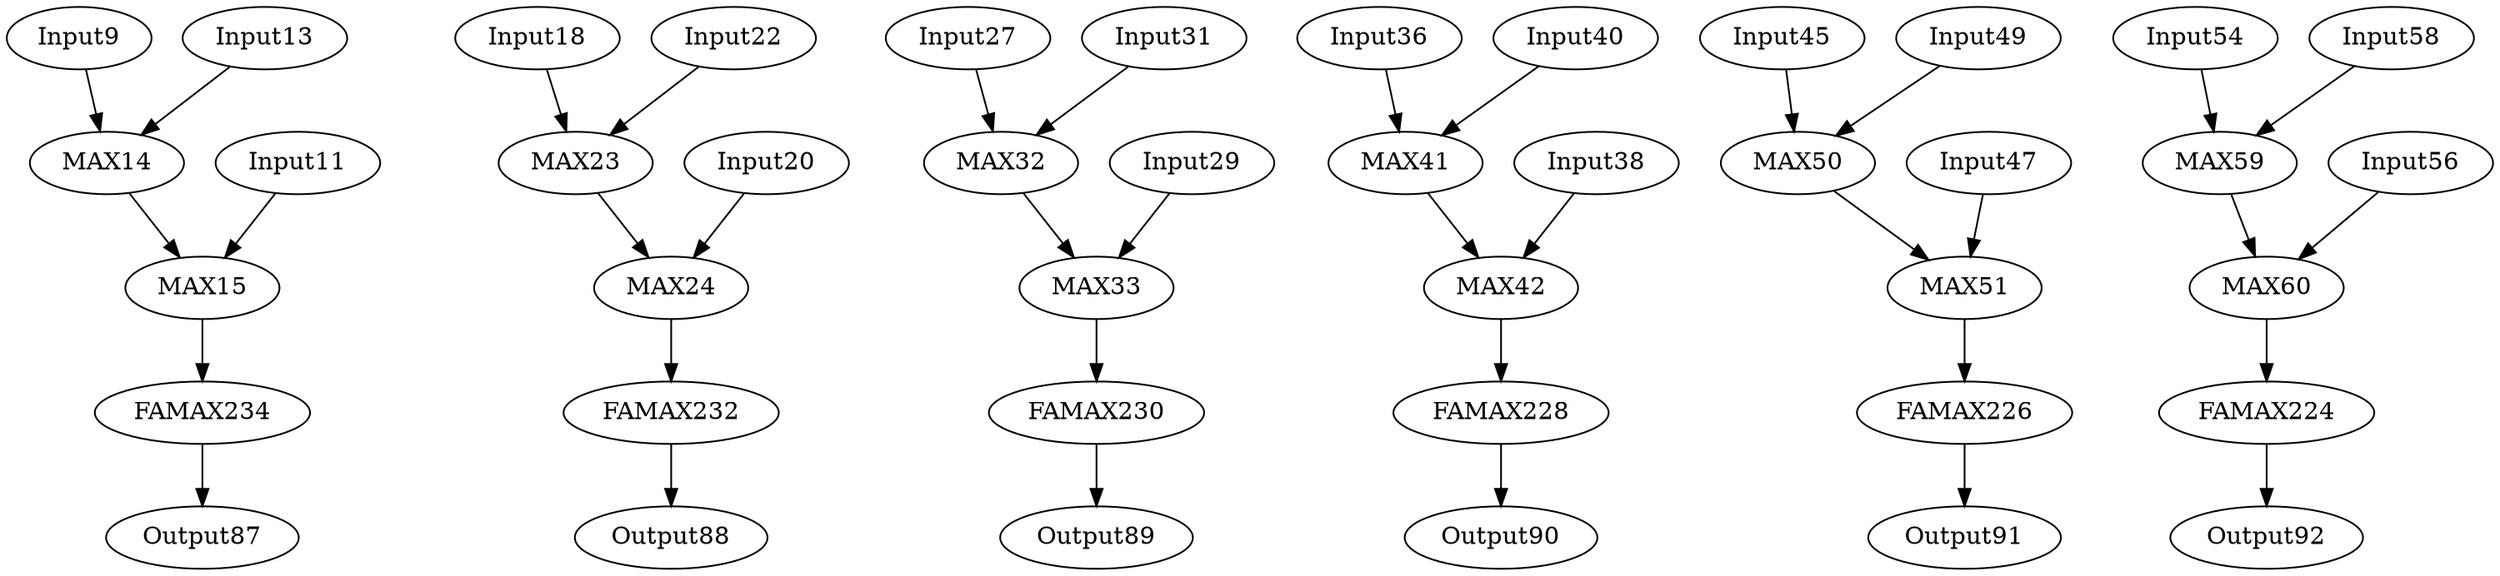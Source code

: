 Digraph G {
Input9[opcode=input, ref_name="A0", size=6050, offset="0, 0", pattern="110, 3, -216, 27, -104, 27"];
Input11[opcode=input, ref_name="A0", size=6050, offset="0, 2", pattern="110, 3, -216, 27, -104, 27"];
Input13[opcode=input, ref_name="A0", size=6050, offset="0, 4", pattern="110, 3, -216, 27, -104, 27"];
MAX14[opcode=fmax];
MAX15[opcode=fmax];
Input18[opcode=input, ref_name="A1", size=6050, offset="0, 0", pattern="110, 3, -216, 27, -104, 27"];
Input20[opcode=input, ref_name="A1", size=6050, offset="0, 2", pattern="110, 3, -216, 27, -104, 27"];
Input22[opcode=input, ref_name="A1", size=6050, offset="0, 4", pattern="110, 3, -216, 27, -104, 27"];
MAX23[opcode=fmax];
MAX24[opcode=fmax];
Input27[opcode=input, ref_name="A2", size=6050, offset="0, 0", pattern="110, 3, -216, 27, -104, 27"];
Input29[opcode=input, ref_name="A2", size=6050, offset="0, 2", pattern="110, 3, -216, 27, -104, 27"];
Input31[opcode=input, ref_name="A2", size=6050, offset="0, 4", pattern="110, 3, -216, 27, -104, 27"];
MAX32[opcode=fmax];
MAX33[opcode=fmax];
Input36[opcode=input, ref_name="A3", size=6050, offset="0, 0", pattern="110, 3, -216, 27, -104, 27"];
Input38[opcode=input, ref_name="A3", size=6050, offset="0, 2", pattern="110, 3, -216, 27, -104, 27"];
Input40[opcode=input, ref_name="A3", size=6050, offset="0, 4", pattern="110, 3, -216, 27, -104, 27"];
MAX41[opcode=fmax];
MAX42[opcode=fmax];
Input45[opcode=input, ref_name="A4", size=6050, offset="0, 0", pattern="110, 3, -216, 27, -104, 27"];
Input47[opcode=input, ref_name="A4", size=6050, offset="0, 2", pattern="110, 3, -216, 27, -104, 27"];
Input49[opcode=input, ref_name="A4", size=6050, offset="0, 4", pattern="110, 3, -216, 27, -104, 27"];
MAX50[opcode=fmax];
MAX51[opcode=fmax];
Input54[opcode=input, ref_name="A5", size=6050, offset="0, 0", pattern="110, 3, -216, 27, -104, 27"];
Input56[opcode=input, ref_name="A5", size=6050, offset="0, 2", pattern="110, 3, -216, 27, -104, 27"];
Input58[opcode=input, ref_name="A5", size=6050, offset="0, 4", pattern="110, 3, -216, 27, -104, 27"];
MAX59[opcode=fmax];
MAX60[opcode=fmax];
Output87[opcode=output, ref_name="R0", size=1458, offset="0, 0", pattern="0, 3, 2, 27, 2, 27"];
Output88[opcode=output, ref_name="R1", size=1458, offset="0, 0", pattern="0, 3, 2, 27, 2, 27"];
Output89[opcode=output, ref_name="R2", size=1458, offset="0, 0", pattern="0, 3, 2, 27, 2, 27"];
Output90[opcode=output, ref_name="R3", size=1458, offset="0, 0", pattern="0, 3, 2, 27, 2, 27"];
Output91[opcode=output, ref_name="R4", size=1458, offset="0, 0", pattern="0, 3, 2, 27, 2, 27"];
Output92[opcode=output, ref_name="R5", size=1458, offset="0, 0", pattern="0, 3, 2, 27, 2, 27"];
FAMAX224[opcode=famax, acc_params="0, 3, 1, 729", acc_first=1];
FAMAX226[opcode=famax, acc_params="0, 3, 1, 729", acc_first=1];
FAMAX228[opcode=famax, acc_params="0, 3, 1, 729", acc_first=1];
FAMAX230[opcode=famax, acc_params="0, 3, 1, 729", acc_first=1];
FAMAX232[opcode=famax, acc_params="0, 3, 1, 729", acc_first=1];
FAMAX234[opcode=famax, acc_params="0, 3, 1, 729", acc_first=1];
Input9->MAX14[operand=0];
Input11->MAX15[operand=1];
MAX14->MAX15[operand=0];
Input18->MAX23[operand=0];
Input20->MAX24[operand=1];
MAX23->MAX24[operand=0];
Input27->MAX32[operand=0];
Input29->MAX33[operand=1];
MAX32->MAX33[operand=0];
Input36->MAX41[operand=0];
Input38->MAX42[operand=1];
MAX41->MAX42[operand=0];
Input45->MAX50[operand=0];
Input47->MAX51[operand=1];
MAX50->MAX51[operand=0];
Input54->MAX59[operand=0];
Input56->MAX60[operand=1];
MAX59->MAX60[operand=0];
Input58->MAX59[operand=1];
MAX60->FAMAX224[operand=0];
FAMAX224->Output92[operand=0];
Input49->MAX50[operand=1];
MAX51->FAMAX226[operand=0];
FAMAX226->Output91[operand=0];
Input40->MAX41[operand=1];
MAX42->FAMAX228[operand=0];
FAMAX228->Output90[operand=0];
Input31->MAX32[operand=1];
MAX33->FAMAX230[operand=0];
FAMAX230->Output89[operand=0];
Input22->MAX23[operand=1];
MAX24->FAMAX232[operand=0];
FAMAX232->Output88[operand=0];
Input13->MAX14[operand=1];
MAX15->FAMAX234[operand=0];
FAMAX234->Output87[operand=0];
}

